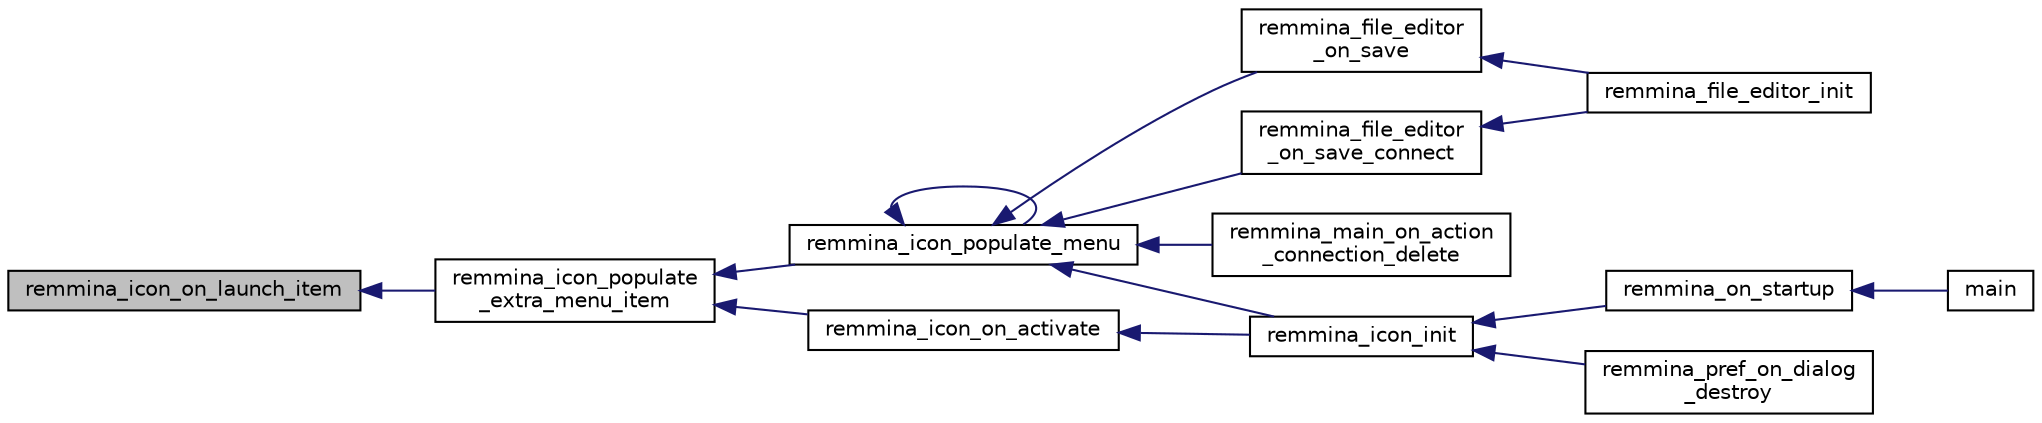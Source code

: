 digraph "remmina_icon_on_launch_item"
{
  edge [fontname="Helvetica",fontsize="10",labelfontname="Helvetica",labelfontsize="10"];
  node [fontname="Helvetica",fontsize="10",shape=record];
  rankdir="LR";
  Node2322 [label="remmina_icon_on_launch_item",height=0.2,width=0.4,color="black", fillcolor="grey75", style="filled", fontcolor="black"];
  Node2322 -> Node2323 [dir="back",color="midnightblue",fontsize="10",style="solid",fontname="Helvetica"];
  Node2323 [label="remmina_icon_populate\l_extra_menu_item",height=0.2,width=0.4,color="black", fillcolor="white", style="filled",URL="$remmina__icon_8c.html#a2847311861df3a2f1c8bbcd35cf3fd6f"];
  Node2323 -> Node2324 [dir="back",color="midnightblue",fontsize="10",style="solid",fontname="Helvetica"];
  Node2324 [label="remmina_icon_populate_menu",height=0.2,width=0.4,color="black", fillcolor="white", style="filled",URL="$remmina__icon_8h.html#af80ed314f91d653237249d839c7fc3b2"];
  Node2324 -> Node2325 [dir="back",color="midnightblue",fontsize="10",style="solid",fontname="Helvetica"];
  Node2325 [label="remmina_file_editor\l_on_save",height=0.2,width=0.4,color="black", fillcolor="white", style="filled",URL="$remmina__file__editor_8c.html#ac2a5cf9cdcf640986e245eb04be9c4ad"];
  Node2325 -> Node2326 [dir="back",color="midnightblue",fontsize="10",style="solid",fontname="Helvetica"];
  Node2326 [label="remmina_file_editor_init",height=0.2,width=0.4,color="black", fillcolor="white", style="filled",URL="$remmina__file__editor_8c.html#a9afd8d41c66f547320930eb331f3124d"];
  Node2324 -> Node2327 [dir="back",color="midnightblue",fontsize="10",style="solid",fontname="Helvetica"];
  Node2327 [label="remmina_file_editor\l_on_save_connect",height=0.2,width=0.4,color="black", fillcolor="white", style="filled",URL="$remmina__file__editor_8c.html#a57224f3f69f04f398de563b71be6b18e"];
  Node2327 -> Node2326 [dir="back",color="midnightblue",fontsize="10",style="solid",fontname="Helvetica"];
  Node2324 -> Node2324 [dir="back",color="midnightblue",fontsize="10",style="solid",fontname="Helvetica"];
  Node2324 -> Node2328 [dir="back",color="midnightblue",fontsize="10",style="solid",fontname="Helvetica"];
  Node2328 [label="remmina_icon_init",height=0.2,width=0.4,color="black", fillcolor="white", style="filled",URL="$remmina__icon_8h.html#a741c81815e562f40672c4485172306d6"];
  Node2328 -> Node2329 [dir="back",color="midnightblue",fontsize="10",style="solid",fontname="Helvetica"];
  Node2329 [label="remmina_on_startup",height=0.2,width=0.4,color="black", fillcolor="white", style="filled",URL="$remmina_8c.html#a26d2c20be18ff44f239b756f1d5be01a"];
  Node2329 -> Node2330 [dir="back",color="midnightblue",fontsize="10",style="solid",fontname="Helvetica"];
  Node2330 [label="main",height=0.2,width=0.4,color="black", fillcolor="white", style="filled",URL="$remmina_8c.html#a0ddf1224851353fc92bfbff6f499fa97"];
  Node2328 -> Node2331 [dir="back",color="midnightblue",fontsize="10",style="solid",fontname="Helvetica"];
  Node2331 [label="remmina_pref_on_dialog\l_destroy",height=0.2,width=0.4,color="black", fillcolor="white", style="filled",URL="$remmina__pref__dialog_8c.html#ab9776574663e2c3fcb793ec70887336d"];
  Node2324 -> Node2332 [dir="back",color="midnightblue",fontsize="10",style="solid",fontname="Helvetica"];
  Node2332 [label="remmina_main_on_action\l_connection_delete",height=0.2,width=0.4,color="black", fillcolor="white", style="filled",URL="$remmina__main_8c.html#aa0cd57e00874ae6ca8b0ee83213267da"];
  Node2323 -> Node2333 [dir="back",color="midnightblue",fontsize="10",style="solid",fontname="Helvetica"];
  Node2333 [label="remmina_icon_on_activate",height=0.2,width=0.4,color="black", fillcolor="white", style="filled",URL="$remmina__icon_8c.html#af175fef31eb95974094088235b3a2b1d"];
  Node2333 -> Node2328 [dir="back",color="midnightblue",fontsize="10",style="solid",fontname="Helvetica"];
}
